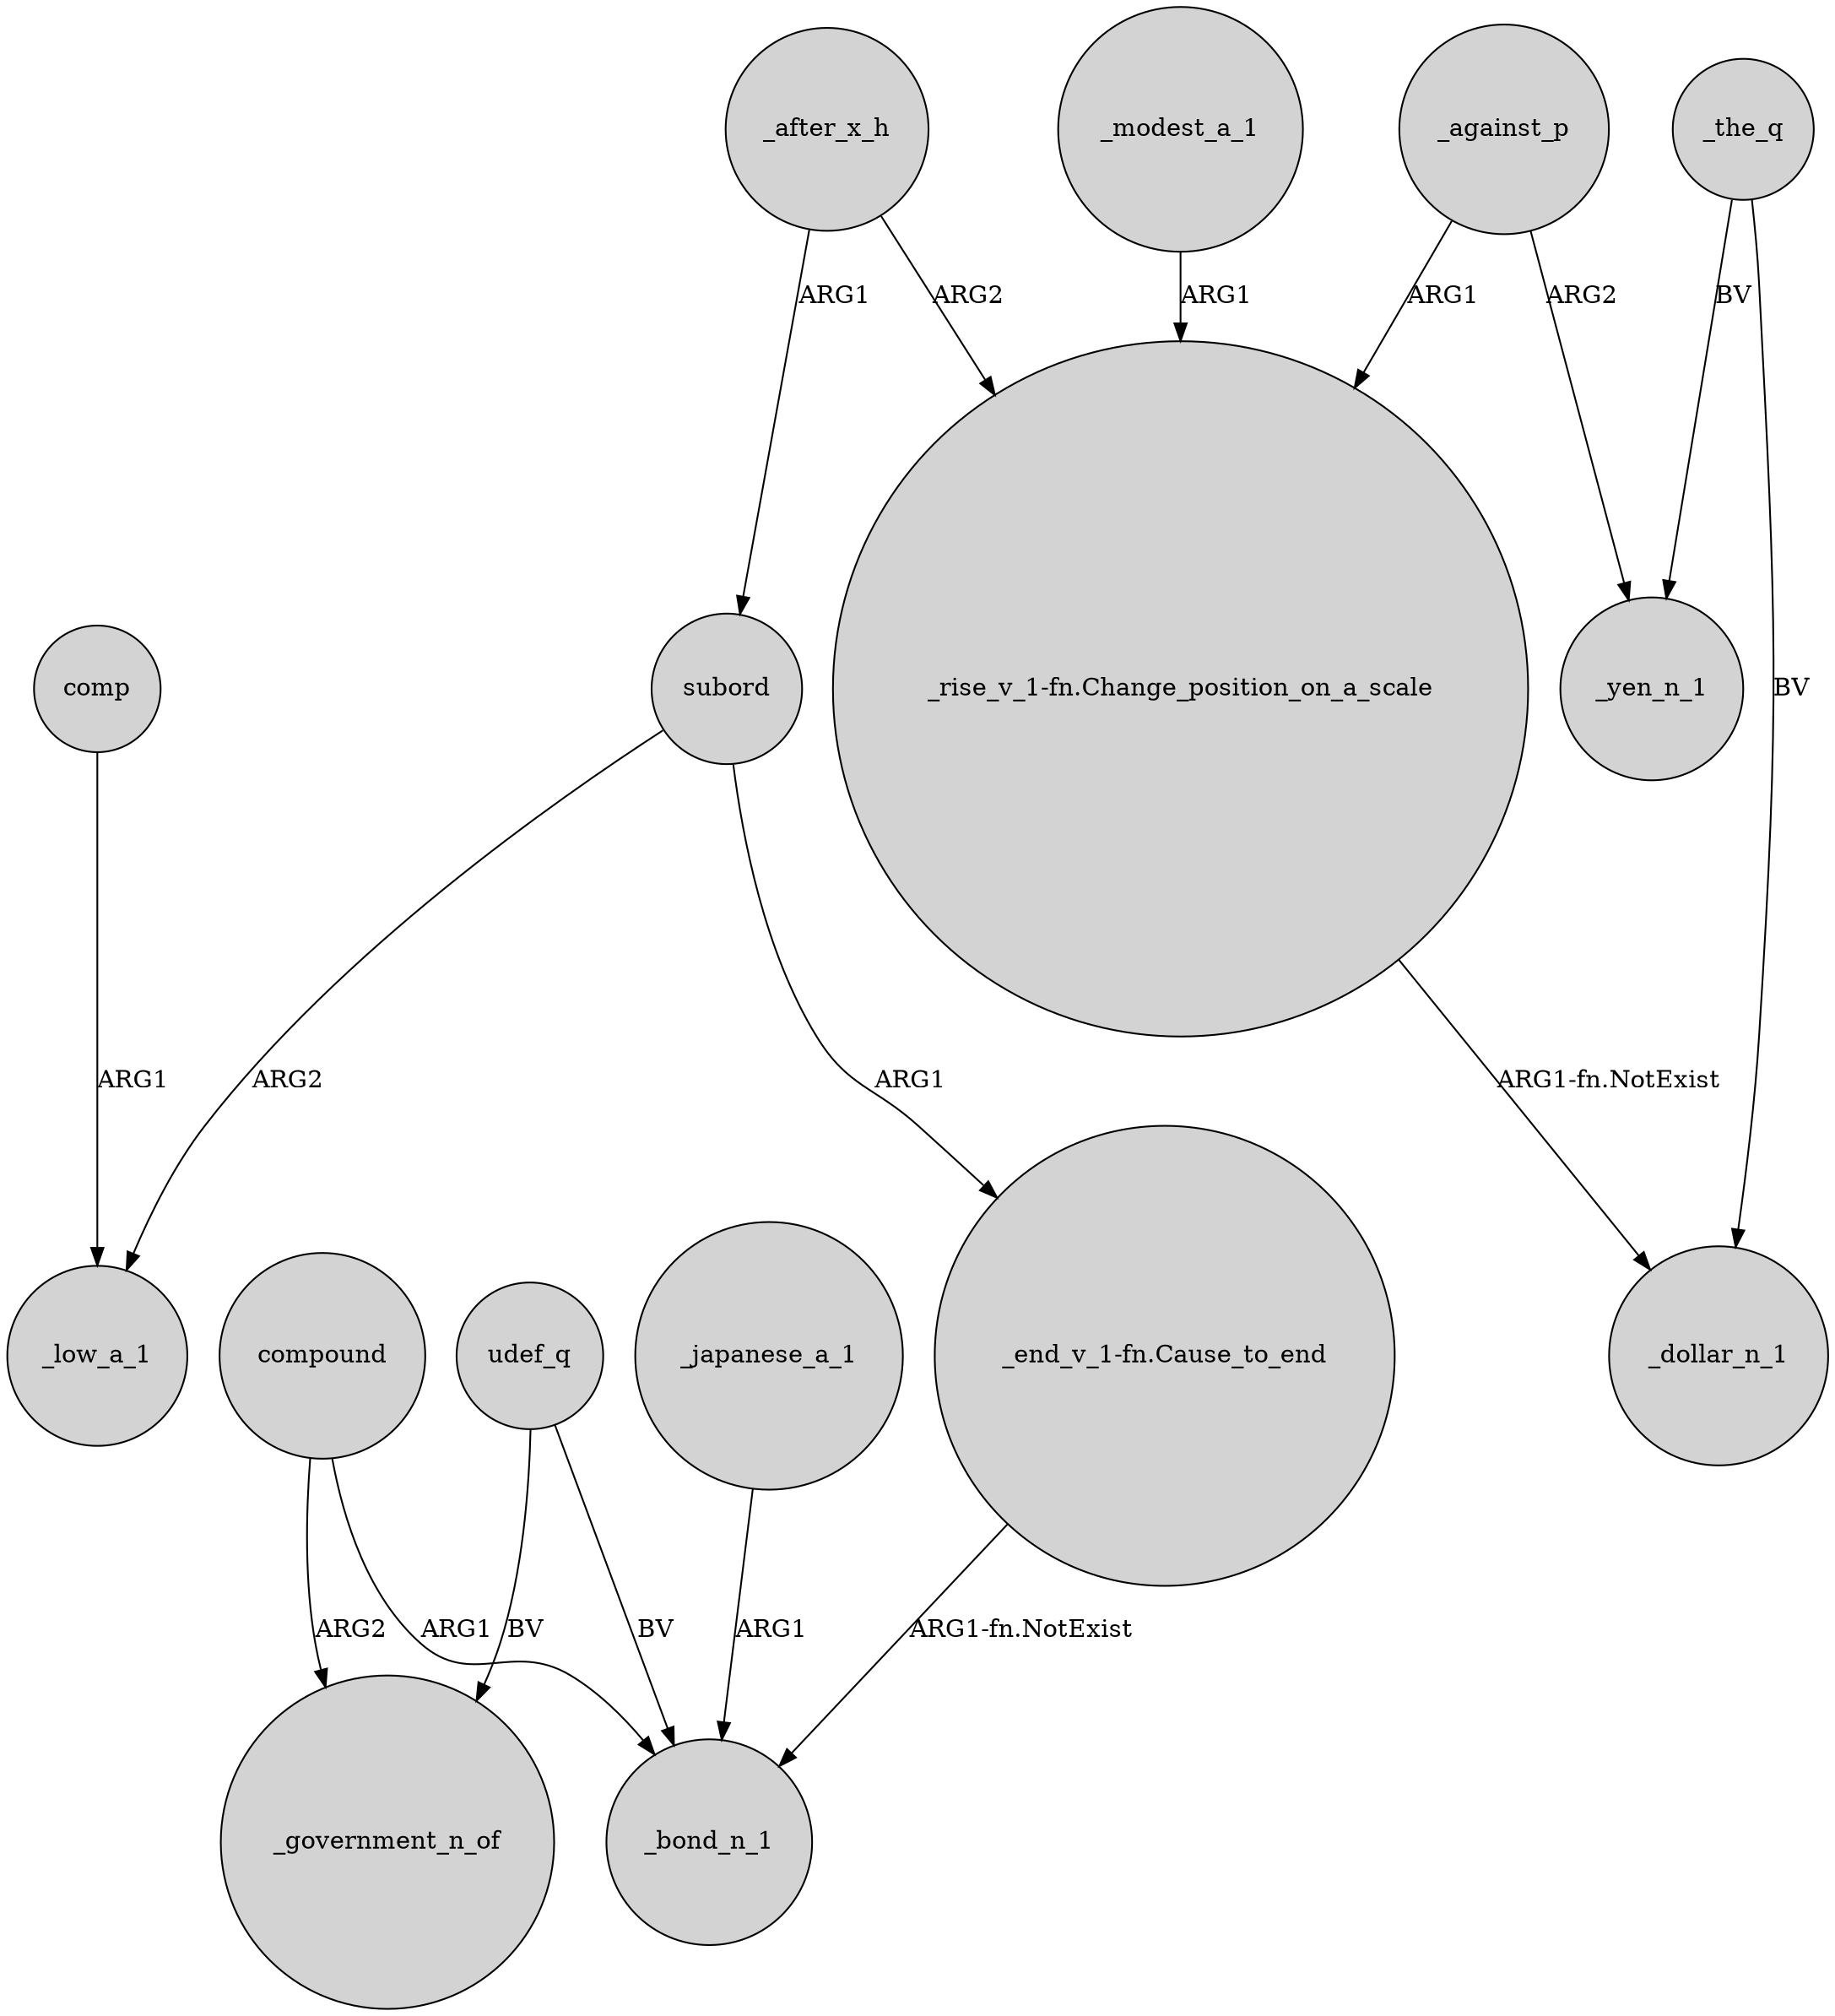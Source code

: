 digraph {
	node [shape=circle style=filled]
	udef_q -> _bond_n_1 [label=BV]
	_the_q -> _dollar_n_1 [label=BV]
	_japanese_a_1 -> _bond_n_1 [label=ARG1]
	comp -> _low_a_1 [label=ARG1]
	_after_x_h -> "_rise_v_1-fn.Change_position_on_a_scale" [label=ARG2]
	"_rise_v_1-fn.Change_position_on_a_scale" -> _dollar_n_1 [label="ARG1-fn.NotExist"]
	_the_q -> _yen_n_1 [label=BV]
	_against_p -> "_rise_v_1-fn.Change_position_on_a_scale" [label=ARG1]
	compound -> _government_n_of [label=ARG2]
	udef_q -> _government_n_of [label=BV]
	subord -> _low_a_1 [label=ARG2]
	_after_x_h -> subord [label=ARG1]
	_modest_a_1 -> "_rise_v_1-fn.Change_position_on_a_scale" [label=ARG1]
	"_end_v_1-fn.Cause_to_end" -> _bond_n_1 [label="ARG1-fn.NotExist"]
	_against_p -> _yen_n_1 [label=ARG2]
	subord -> "_end_v_1-fn.Cause_to_end" [label=ARG1]
	compound -> _bond_n_1 [label=ARG1]
}
